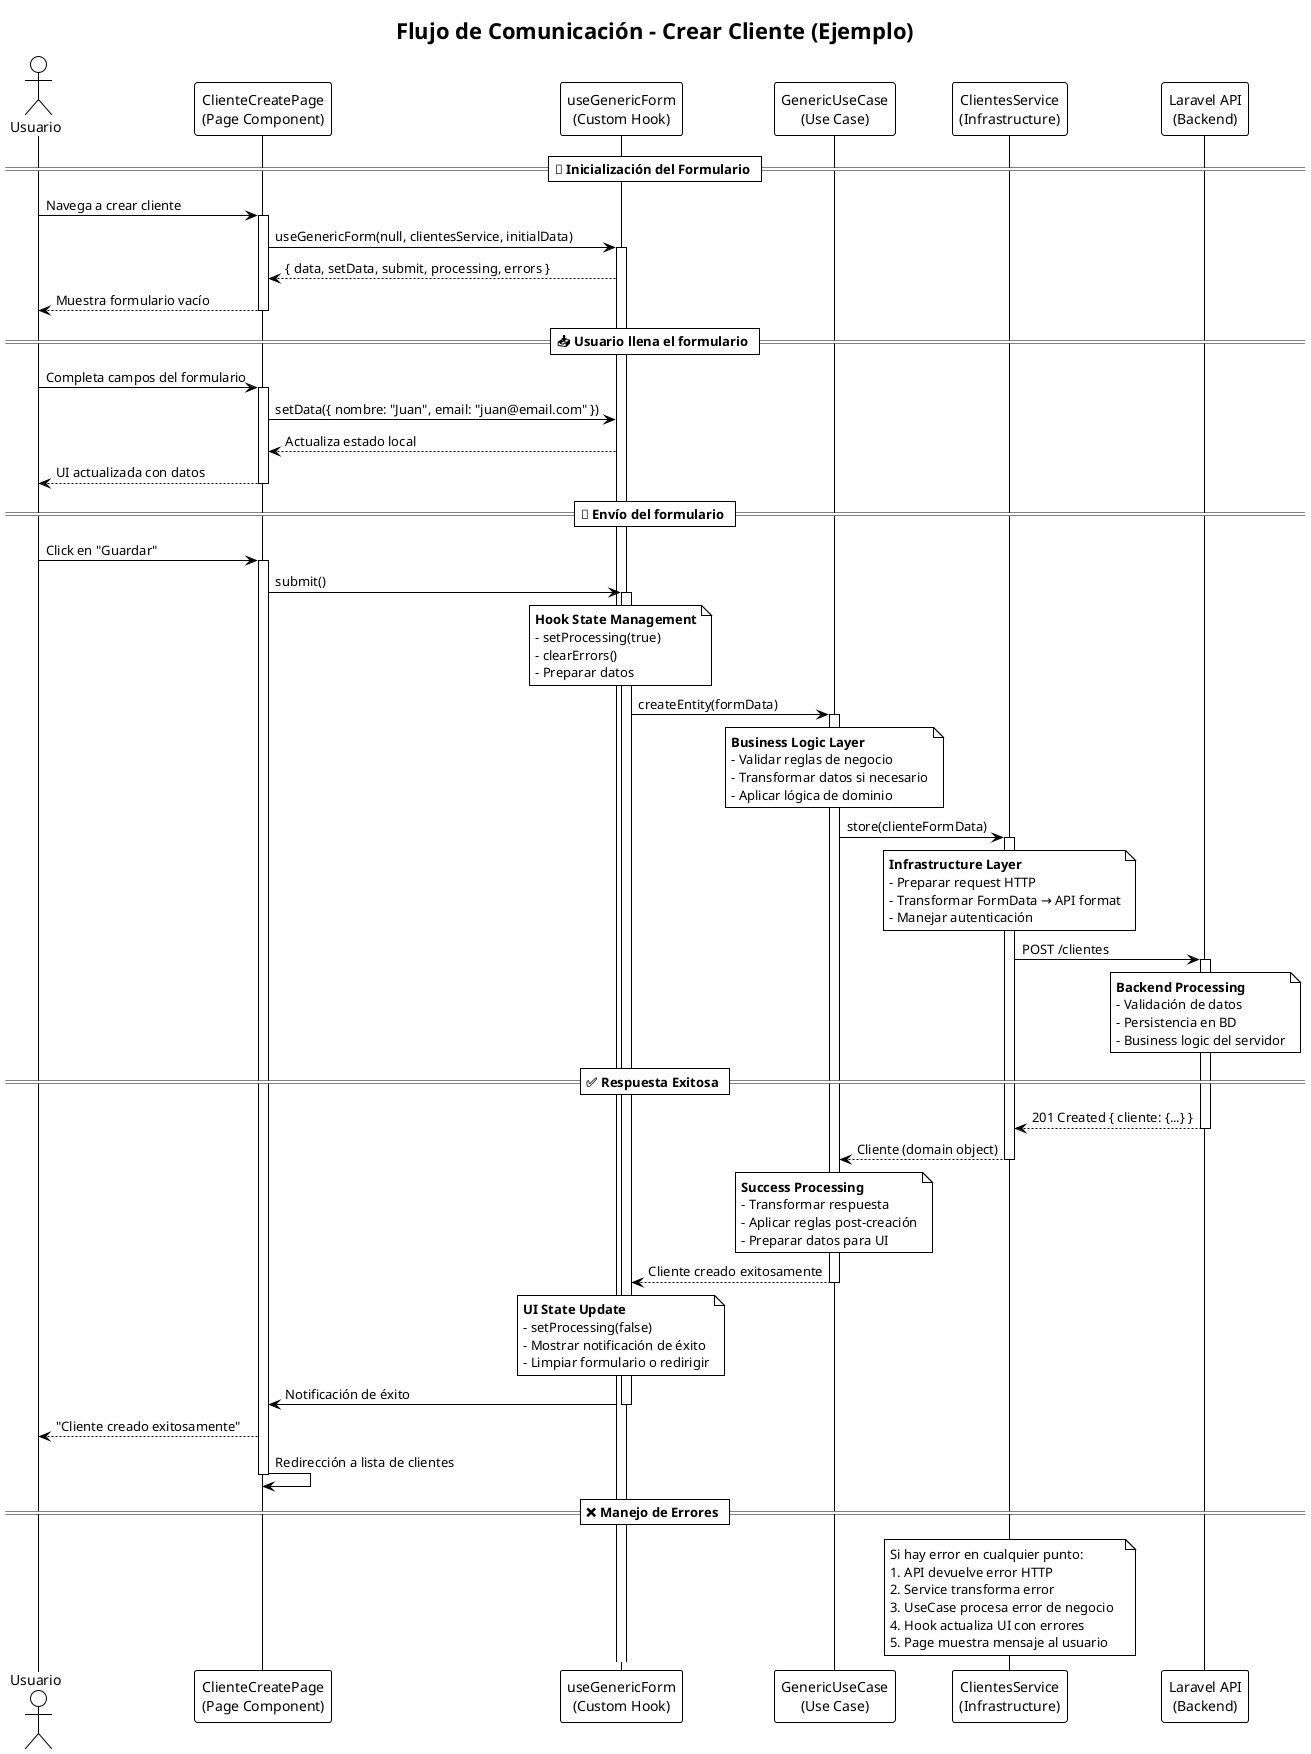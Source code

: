 @startuml frontend-communication-flow
!theme plain

title Flujo de Comunicación - Crear Cliente (Ejemplo)

actor Usuario as user
participant "ClienteCreatePage\n(Page Component)" as page
participant "useGenericForm\n(Custom Hook)" as hook
participant "GenericUseCase\n(Use Case)" as usecase
participant "ClientesService\n(Infrastructure)" as service
participant "Laravel API\n(Backend)" as api

== 📝 Inicialización del Formulario ==
user -> page : Navega a crear cliente
activate page
page -> hook : useGenericForm(null, clientesService, initialData)
activate hook
hook --> page : { data, setData, submit, processing, errors }
page --> user : Muestra formulario vacío
deactivate page

== 📥 Usuario llena el formulario ==
user -> page : Completa campos del formulario
activate page
page -> hook : setData({ nombre: "Juan", email: "juan@email.com" })
hook --> page : Actualiza estado local
page --> user : UI actualizada con datos
deactivate page

== 🚀 Envío del formulario ==
user -> page : Click en "Guardar"
activate page
page -> hook : submit()
activate hook

note over hook
  **Hook State Management**
  - setProcessing(true)
  - clearErrors()
  - Preparar datos
end note

hook -> usecase : createEntity(formData)
activate usecase

note over usecase
  **Business Logic Layer**
  - Validar reglas de negocio
  - Transformar datos si necesario
  - Aplicar lógica de dominio
end note

usecase -> service : store(clienteFormData)
activate service

note over service
  **Infrastructure Layer**
  - Preparar request HTTP
  - Transformar FormData → API format
  - Manejar autenticación
end note

service -> api : POST /clientes
activate api

note over api
  **Backend Processing**
  - Validación de datos
  - Persistencia en BD
  - Business logic del servidor
end note

== ✅ Respuesta Exitosa ==
api --> service : 201 Created { cliente: {...} }
deactivate api

service --> usecase : Cliente (domain object)
deactivate service

note over usecase
  **Success Processing**
  - Transformar respuesta
  - Aplicar reglas post-creación
  - Preparar datos para UI
end note

usecase --> hook : Cliente creado exitosamente
deactivate usecase

note over hook
  **UI State Update**
  - setProcessing(false)
  - Mostrar notificación de éxito
  - Limpiar formulario o redirigir
end note

hook -> page : Notificación de éxito
deactivate hook

page --> user : "Cliente creado exitosamente"
page -> page : Redirección a lista de clientes
deactivate page

== ❌ Manejo de Errores ==
note over service
  Si hay error en cualquier punto:
  1. API devuelve error HTTP
  2. Service transforma error
  3. UseCase procesa error de negocio  
  4. Hook actualiza UI con errores
  5. Page muestra mensaje al usuario
end note

@enduml